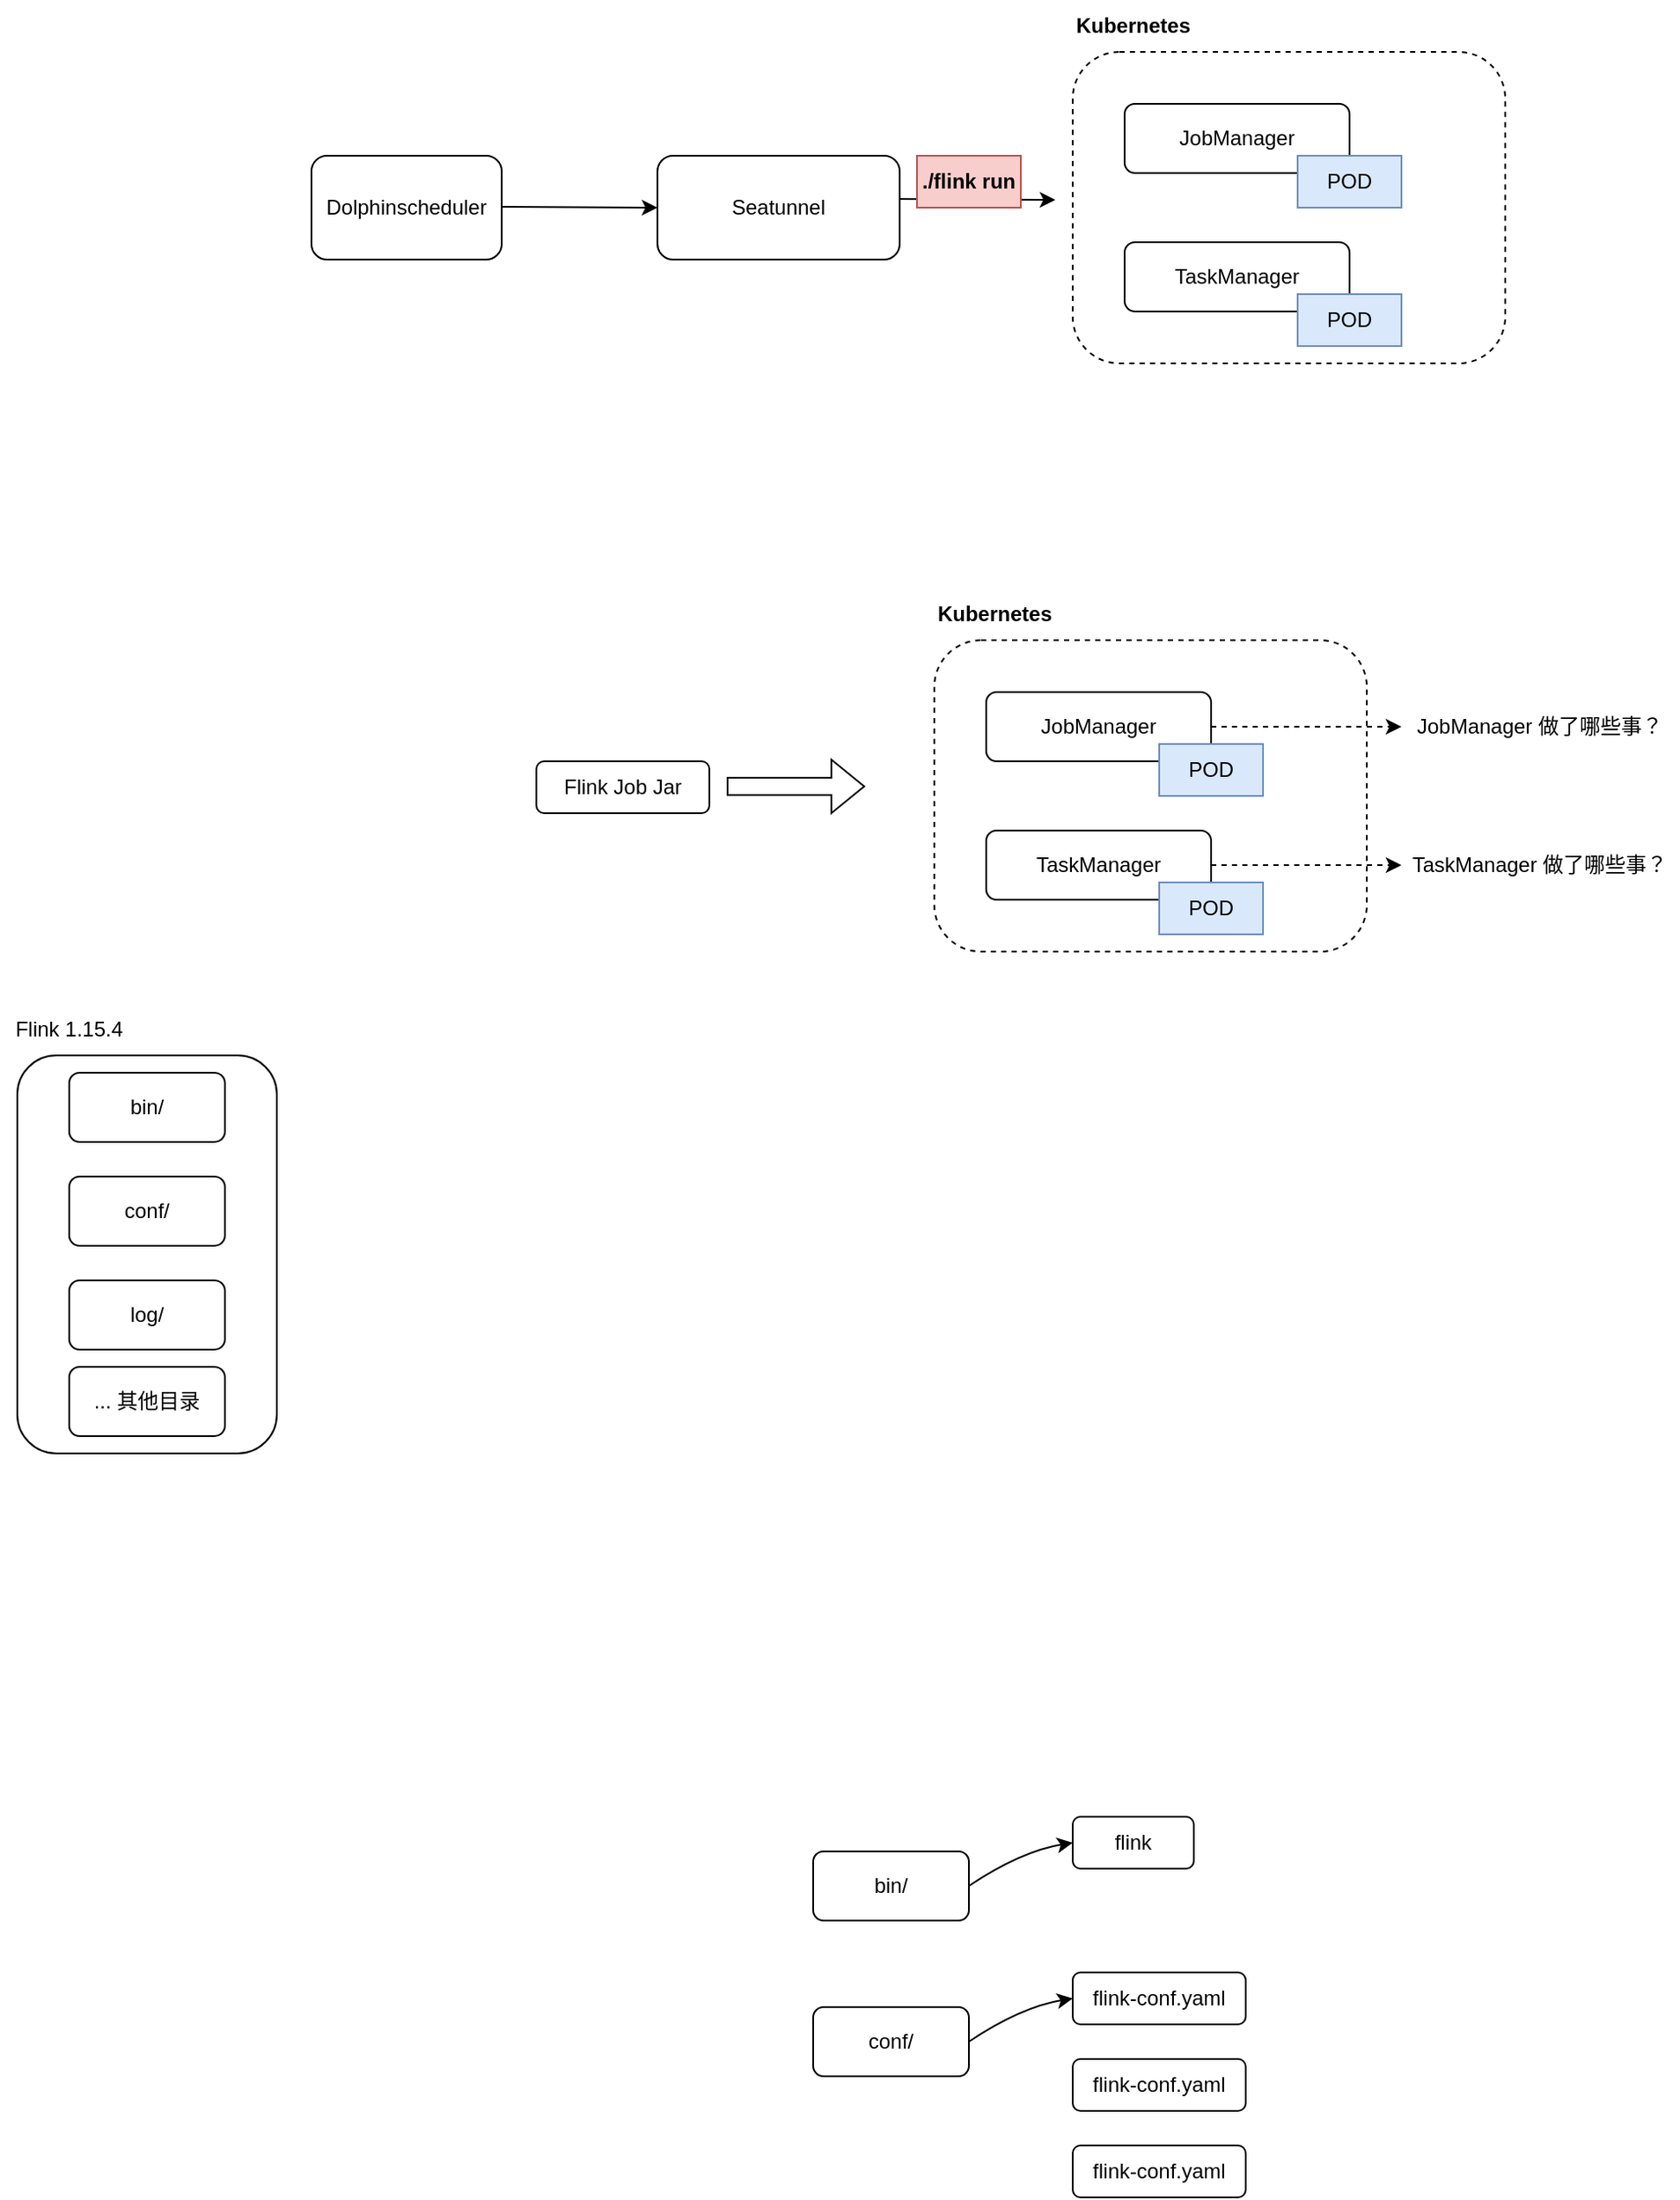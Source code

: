 <mxfile version="25.0.2">
  <diagram name="第 1 页" id="_YLh7jijnisK5qnL3LQV">
    <mxGraphModel dx="2218" dy="2038" grid="1" gridSize="10" guides="1" tooltips="1" connect="1" arrows="0" fold="1" page="0" pageScale="1" pageWidth="827" pageHeight="1169" math="0" shadow="0">
      <root>
        <mxCell id="0" />
        <mxCell id="1" parent="0" />
        <mxCell id="2eZoqWFppm1931p4ZgLj-22" value="" style="rounded=1;whiteSpace=wrap;html=1;" parent="1" vertex="1">
          <mxGeometry x="-540" y="-300" width="150" height="230" as="geometry" />
        </mxCell>
        <mxCell id="2eZoqWFppm1931p4ZgLj-3" value="bin/" style="rounded=1;whiteSpace=wrap;html=1;" parent="1" vertex="1">
          <mxGeometry x="-80" y="160" width="90" height="40" as="geometry" />
        </mxCell>
        <mxCell id="2eZoqWFppm1931p4ZgLj-4" value="conf/" style="rounded=1;whiteSpace=wrap;html=1;" parent="1" vertex="1">
          <mxGeometry x="-80" y="250" width="90" height="40" as="geometry" />
        </mxCell>
        <mxCell id="2eZoqWFppm1931p4ZgLj-5" value="flink" style="rounded=1;whiteSpace=wrap;html=1;" parent="1" vertex="1">
          <mxGeometry x="70" y="140" width="70" height="30" as="geometry" />
        </mxCell>
        <mxCell id="2eZoqWFppm1931p4ZgLj-7" value="" style="curved=1;endArrow=classic;html=1;rounded=0;exitX=1;exitY=0.5;exitDx=0;exitDy=0;entryX=0;entryY=0.5;entryDx=0;entryDy=0;" parent="1" source="2eZoqWFppm1931p4ZgLj-3" target="2eZoqWFppm1931p4ZgLj-5" edge="1">
          <mxGeometry width="50" height="50" relative="1" as="geometry">
            <mxPoint x="90" y="290" as="sourcePoint" />
            <mxPoint x="140" y="240" as="targetPoint" />
            <Array as="points">
              <mxPoint x="40" y="160" />
            </Array>
          </mxGeometry>
        </mxCell>
        <mxCell id="2eZoqWFppm1931p4ZgLj-8" value="flink-conf.yaml" style="rounded=1;whiteSpace=wrap;html=1;" parent="1" vertex="1">
          <mxGeometry x="70" y="230" width="100" height="30" as="geometry" />
        </mxCell>
        <mxCell id="2eZoqWFppm1931p4ZgLj-9" value="" style="curved=1;endArrow=classic;html=1;rounded=0;exitX=1;exitY=0.5;exitDx=0;exitDy=0;entryX=0;entryY=0.5;entryDx=0;entryDy=0;" parent="1" target="2eZoqWFppm1931p4ZgLj-8" edge="1">
          <mxGeometry width="50" height="50" relative="1" as="geometry">
            <mxPoint x="10" y="270" as="sourcePoint" />
            <mxPoint x="70" y="255" as="targetPoint" />
            <Array as="points">
              <mxPoint x="40" y="250" />
            </Array>
          </mxGeometry>
        </mxCell>
        <mxCell id="2eZoqWFppm1931p4ZgLj-11" value="flink-conf.yaml" style="rounded=1;whiteSpace=wrap;html=1;" parent="1" vertex="1">
          <mxGeometry x="70" y="280" width="100" height="30" as="geometry" />
        </mxCell>
        <mxCell id="2eZoqWFppm1931p4ZgLj-12" value="flink-conf.yaml" style="rounded=1;whiteSpace=wrap;html=1;" parent="1" vertex="1">
          <mxGeometry x="70" y="330" width="100" height="30" as="geometry" />
        </mxCell>
        <mxCell id="2eZoqWFppm1931p4ZgLj-13" value="bin/" style="rounded=1;whiteSpace=wrap;html=1;" parent="1" vertex="1">
          <mxGeometry x="-510" y="-290" width="90" height="40" as="geometry" />
        </mxCell>
        <mxCell id="2eZoqWFppm1931p4ZgLj-14" value="conf/" style="rounded=1;whiteSpace=wrap;html=1;" parent="1" vertex="1">
          <mxGeometry x="-510" y="-230" width="90" height="40" as="geometry" />
        </mxCell>
        <mxCell id="2eZoqWFppm1931p4ZgLj-21" value="log/" style="rounded=1;whiteSpace=wrap;html=1;" parent="1" vertex="1">
          <mxGeometry x="-510" y="-170" width="90" height="40" as="geometry" />
        </mxCell>
        <mxCell id="2eZoqWFppm1931p4ZgLj-23" value="Flink 1.15.4" style="text;html=1;align=center;verticalAlign=middle;whiteSpace=wrap;rounded=0;" parent="1" vertex="1">
          <mxGeometry x="-550" y="-330" width="80" height="30" as="geometry" />
        </mxCell>
        <mxCell id="2eZoqWFppm1931p4ZgLj-24" value="... 其他目录" style="rounded=1;whiteSpace=wrap;html=1;" parent="1" vertex="1">
          <mxGeometry x="-510" y="-120" width="90" height="40" as="geometry" />
        </mxCell>
        <mxCell id="lZscCeVsL3bFDZBbQScc-2" value="" style="rounded=1;whiteSpace=wrap;html=1;fillColor=none;dashed=1;" vertex="1" parent="1">
          <mxGeometry x="-10" y="-540" width="250" height="180" as="geometry" />
        </mxCell>
        <mxCell id="lZscCeVsL3bFDZBbQScc-13" style="edgeStyle=orthogonalEdgeStyle;rounded=0;orthogonalLoop=1;jettySize=auto;html=1;dashed=1;" edge="1" parent="1" source="lZscCeVsL3bFDZBbQScc-3" target="lZscCeVsL3bFDZBbQScc-11">
          <mxGeometry relative="1" as="geometry" />
        </mxCell>
        <mxCell id="lZscCeVsL3bFDZBbQScc-3" value="JobManager" style="rounded=1;whiteSpace=wrap;html=1;" vertex="1" parent="1">
          <mxGeometry x="20" y="-510" width="130" height="40" as="geometry" />
        </mxCell>
        <mxCell id="lZscCeVsL3bFDZBbQScc-15" style="edgeStyle=orthogonalEdgeStyle;rounded=0;orthogonalLoop=1;jettySize=auto;html=1;dashed=1;" edge="1" parent="1" source="lZscCeVsL3bFDZBbQScc-4" target="lZscCeVsL3bFDZBbQScc-14">
          <mxGeometry relative="1" as="geometry" />
        </mxCell>
        <mxCell id="lZscCeVsL3bFDZBbQScc-4" value="TaskManager" style="rounded=1;whiteSpace=wrap;html=1;" vertex="1" parent="1">
          <mxGeometry x="20" y="-430" width="130" height="40" as="geometry" />
        </mxCell>
        <mxCell id="lZscCeVsL3bFDZBbQScc-5" value="" style="shape=flexArrow;endArrow=classic;html=1;rounded=0;" edge="1" parent="1">
          <mxGeometry width="50" height="50" relative="1" as="geometry">
            <mxPoint x="-130" y="-455.5" as="sourcePoint" />
            <mxPoint x="-50" y="-455.5" as="targetPoint" />
          </mxGeometry>
        </mxCell>
        <mxCell id="lZscCeVsL3bFDZBbQScc-6" value="Kubernetes" style="text;html=1;align=center;verticalAlign=middle;whiteSpace=wrap;rounded=0;fontStyle=1" vertex="1" parent="1">
          <mxGeometry x="-20" y="-570" width="90" height="30" as="geometry" />
        </mxCell>
        <mxCell id="lZscCeVsL3bFDZBbQScc-7" value="POD" style="text;html=1;align=center;verticalAlign=middle;whiteSpace=wrap;rounded=0;fillColor=#dae8fc;strokeColor=#6c8ebf;" vertex="1" parent="1">
          <mxGeometry x="120" y="-480" width="60" height="30" as="geometry" />
        </mxCell>
        <mxCell id="lZscCeVsL3bFDZBbQScc-8" value="POD" style="text;html=1;align=center;verticalAlign=middle;whiteSpace=wrap;rounded=0;fillColor=#dae8fc;strokeColor=#6c8ebf;" vertex="1" parent="1">
          <mxGeometry x="120" y="-400" width="60" height="30" as="geometry" />
        </mxCell>
        <mxCell id="lZscCeVsL3bFDZBbQScc-9" value="Flink Job Jar" style="rounded=1;whiteSpace=wrap;html=1;" vertex="1" parent="1">
          <mxGeometry x="-240" y="-470" width="100" height="30" as="geometry" />
        </mxCell>
        <mxCell id="lZscCeVsL3bFDZBbQScc-11" value="JobManager 做了哪些事？" style="text;html=1;align=center;verticalAlign=middle;whiteSpace=wrap;rounded=0;" vertex="1" parent="1">
          <mxGeometry x="260" y="-505" width="160" height="30" as="geometry" />
        </mxCell>
        <mxCell id="lZscCeVsL3bFDZBbQScc-14" value="TaskManager 做了哪些事？" style="text;html=1;align=center;verticalAlign=middle;whiteSpace=wrap;rounded=0;" vertex="1" parent="1">
          <mxGeometry x="260" y="-425" width="160" height="30" as="geometry" />
        </mxCell>
        <mxCell id="lZscCeVsL3bFDZBbQScc-16" value="Dolphinscheduler" style="rounded=1;whiteSpace=wrap;html=1;" vertex="1" parent="1">
          <mxGeometry x="-370" y="-820" width="110" height="60" as="geometry" />
        </mxCell>
        <mxCell id="lZscCeVsL3bFDZBbQScc-17" value="Seatunnel" style="rounded=1;whiteSpace=wrap;html=1;" vertex="1" parent="1">
          <mxGeometry x="-170" y="-820" width="140" height="60" as="geometry" />
        </mxCell>
        <mxCell id="lZscCeVsL3bFDZBbQScc-18" value="" style="endArrow=classic;html=1;rounded=0;entryX=0;entryY=0.5;entryDx=0;entryDy=0;" edge="1" parent="1" target="lZscCeVsL3bFDZBbQScc-17">
          <mxGeometry width="50" height="50" relative="1" as="geometry">
            <mxPoint x="-260" y="-790.5" as="sourcePoint" />
            <mxPoint x="-180" y="-790.5" as="targetPoint" />
          </mxGeometry>
        </mxCell>
        <mxCell id="lZscCeVsL3bFDZBbQScc-19" value="" style="rounded=1;whiteSpace=wrap;html=1;fillColor=none;dashed=1;" vertex="1" parent="1">
          <mxGeometry x="70" y="-880" width="250" height="180" as="geometry" />
        </mxCell>
        <mxCell id="lZscCeVsL3bFDZBbQScc-21" value="JobManager" style="rounded=1;whiteSpace=wrap;html=1;" vertex="1" parent="1">
          <mxGeometry x="100" y="-850" width="130" height="40" as="geometry" />
        </mxCell>
        <mxCell id="lZscCeVsL3bFDZBbQScc-23" value="TaskManager" style="rounded=1;whiteSpace=wrap;html=1;" vertex="1" parent="1">
          <mxGeometry x="100" y="-770" width="130" height="40" as="geometry" />
        </mxCell>
        <mxCell id="lZscCeVsL3bFDZBbQScc-24" value="Kubernetes" style="text;html=1;align=center;verticalAlign=middle;whiteSpace=wrap;rounded=0;fontStyle=1" vertex="1" parent="1">
          <mxGeometry x="60" y="-910" width="90" height="30" as="geometry" />
        </mxCell>
        <mxCell id="lZscCeVsL3bFDZBbQScc-25" value="POD" style="text;html=1;align=center;verticalAlign=middle;whiteSpace=wrap;rounded=0;fillColor=#dae8fc;strokeColor=#6c8ebf;" vertex="1" parent="1">
          <mxGeometry x="200" y="-820" width="60" height="30" as="geometry" />
        </mxCell>
        <mxCell id="lZscCeVsL3bFDZBbQScc-26" value="POD" style="text;html=1;align=center;verticalAlign=middle;whiteSpace=wrap;rounded=0;fillColor=#dae8fc;strokeColor=#6c8ebf;" vertex="1" parent="1">
          <mxGeometry x="200" y="-740" width="60" height="30" as="geometry" />
        </mxCell>
        <mxCell id="lZscCeVsL3bFDZBbQScc-27" value="" style="endArrow=classic;html=1;rounded=0;entryX=0;entryY=0.5;entryDx=0;entryDy=0;" edge="1" parent="1">
          <mxGeometry width="50" height="50" relative="1" as="geometry">
            <mxPoint x="-30" y="-795" as="sourcePoint" />
            <mxPoint x="60" y="-794.5" as="targetPoint" />
          </mxGeometry>
        </mxCell>
        <mxCell id="lZscCeVsL3bFDZBbQScc-28" value="./flink run" style="text;html=1;align=center;verticalAlign=middle;whiteSpace=wrap;rounded=0;fontStyle=1;fillColor=#f8cecc;strokeColor=#b85450;" vertex="1" parent="1">
          <mxGeometry x="-20" y="-820" width="60" height="30" as="geometry" />
        </mxCell>
      </root>
    </mxGraphModel>
  </diagram>
</mxfile>
